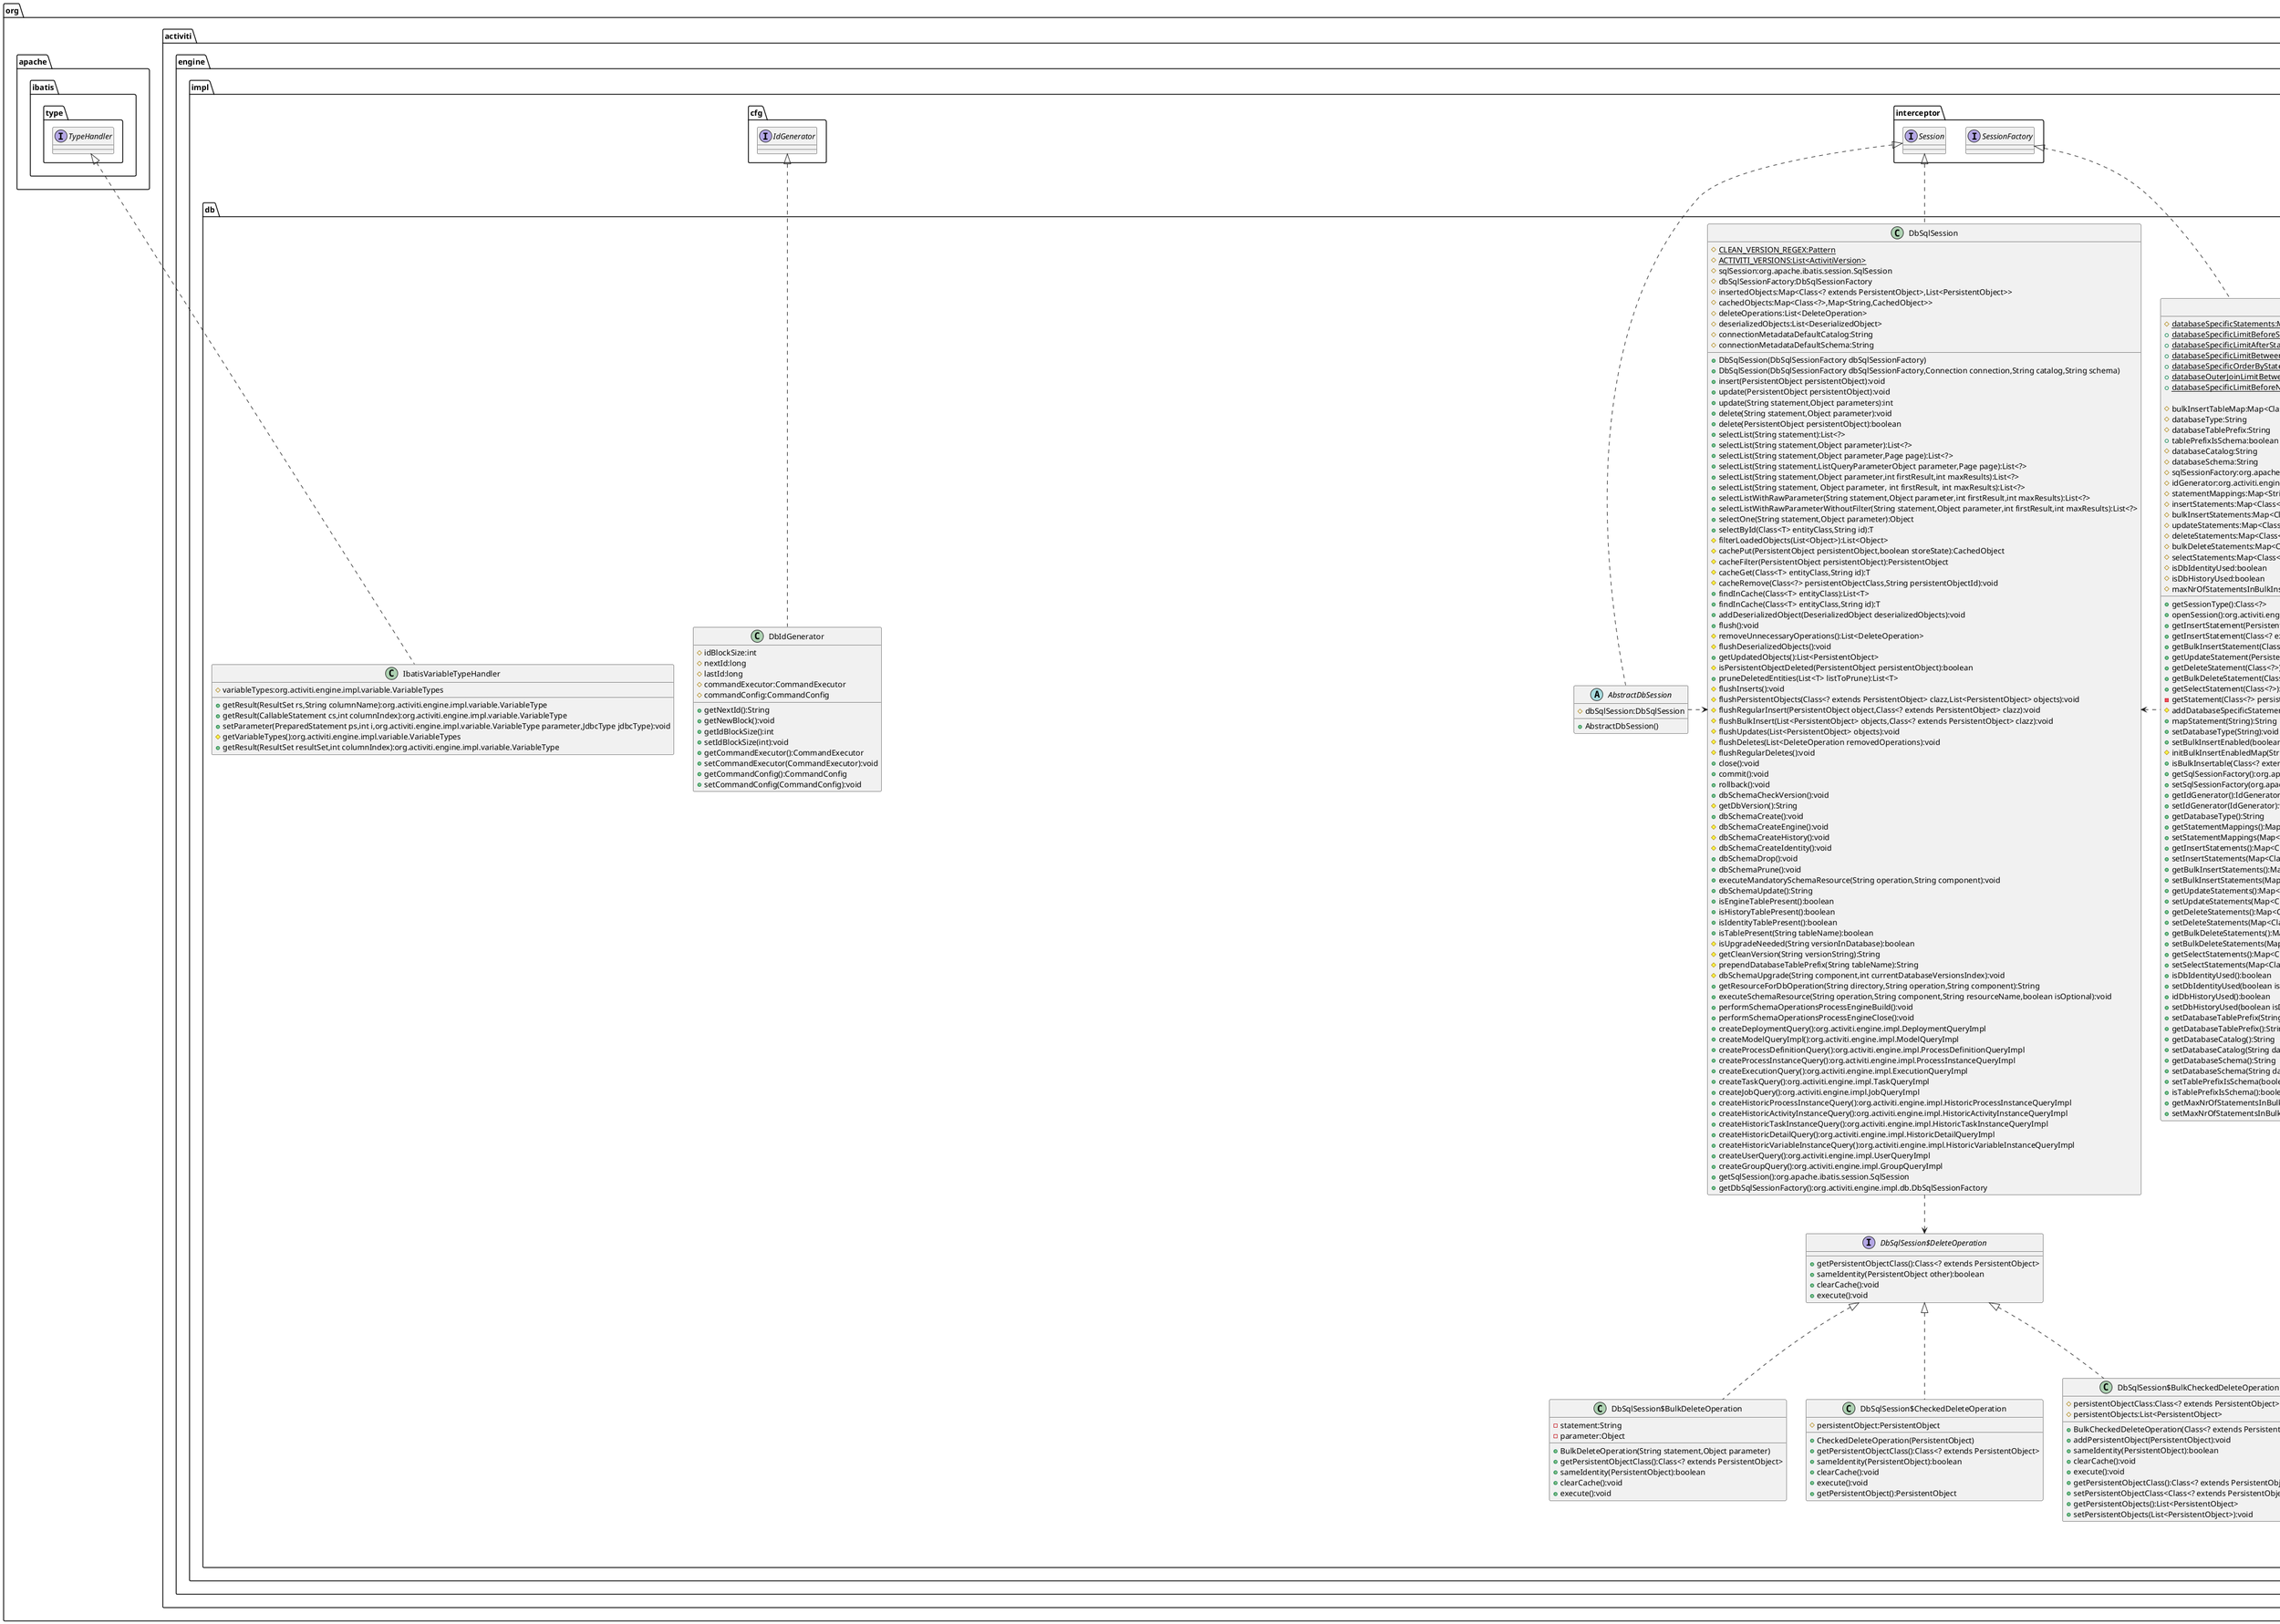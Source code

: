 @startuml
hide @unlinked
package org.activiti.engine.impl.db {

abstract class AbstractDbSession implements org.activiti.engine.impl.interceptor.Session {
    # dbSqlSession:DbSqlSession
    + AbstractDbSession()
}
AbstractDbSession .right.> DbSqlSession

class ActivitiVersion {
    # mainVersion:String
    # alternativeVersionStrings:List<String>
    + ActivitiVersion(String mainVersion)
    + ActivitiVersion(String mainVersion,List<String> alternativeVersionStrings)
    + getMainVersion():String
    + matches(String version):boolean
}
interface BulkDeleteable {}
class DbIdGenerator implements org.activiti.engine.impl.cfg.IdGenerator {
    # idBlockSize:int
    # nextId:long
    # lastId:long
    # commandExecutor:CommandExecutor
    # commandConfig:CommandConfig
    + getNextId():String
    + getNewBlock():void
    + getIdBlockSize():int
    + setIdBlockSize(int):void
    + getCommandExecutor():CommandExecutor
    + setCommandExecutor(CommandExecutor):void
    + getCommandConfig():CommandConfig
    + setCommandConfig(CommandConfig):void
}
class DbSqlSession implements org.activiti.engine.impl.interceptor.Session {
    # {static} CLEAN_VERSION_REGEX:Pattern
    # {static} ACTIVITI_VERSIONS:List<ActivitiVersion>
    # sqlSession:org.apache.ibatis.session.SqlSession
    # dbSqlSessionFactory:DbSqlSessionFactory
    # insertedObjects:Map<Class<? extends PersistentObject>,List<PersistentObject>>
    # cachedObjects:Map<Class<?>,Map<String,CachedObject>>
    # deleteOperations:List<DeleteOperation>
    # deserializedObjects:List<DeserializedObject>
    # connectionMetadataDefaultCatalog:String
    # connectionMetadataDefaultSchema:String
    + DbSqlSession(DbSqlSessionFactory dbSqlSessionFactory)
    + DbSqlSession(DbSqlSessionFactory dbSqlSessionFactory,Connection connection,String catalog,String schema)
    + insert(PersistentObject persistentObject):void
    + update(PersistentObject persistentObject):void
    + update(String statement,Object parameters):int
    + delete(String statement,Object parameter):void
    + delete(PersistentObject persistentObject):boolean
    + selectList(String statement):List<?>
    + selectList(String statement,Object parameter):List<?>
    + selectList(String statement,Object parameter,Page page):List<?>
    + selectList(String statement,ListQueryParameterObject parameter,Page page):List<?>
    + selectList(String statement,Object parameter,int firstResult,int maxResults):List<?>
    + selectList(String statement, Object parameter, int firstResult, int maxResults):List<?>
    + selectListWithRawParameter(String statement,Object parameter,int firstResult,int maxResults):List<?>
    + selectListWithRawParameterWithoutFilter(String statement,Object parameter,int firstResult,int maxResults):List<?>
    + selectOne(String statement,Object parameter):Object
    + selectById(Class<T> entityClass,String id):T
    # filterLoadedObjects(List<Object>):List<Object>
    # cachePut(PersistentObject persistentObject,boolean storeState):CachedObject
    # cacheFilter(PersistentObject persistentObject):PersistentObject
    # cacheGet(Class<T> entityClass,String id):T
    # cacheRemove(Class<?> persistentObjectClass,String persistentObjectId):void
    + findInCache(Class<T> entityClass):List<T>
    + findInCache(Class<T> entityClass,String id):T
    + addDeserializedObject(DeserializedObject deserializedObjects):void
    + flush():void
    # removeUnnecessaryOperations():List<DeleteOperation>
    # flushDeserializedObjects():void
    + getUpdatedObjects():List<PersistentObject>
    # isPersistentObjectDeleted(PersistentObject persistentObject):boolean
    + pruneDeletedEntities(List<T> listToPrune):List<T>
    # flushInserts():void
    # flushPersistentObjects(Class<? extends PersistentObject> clazz,List<PersistentObject> objects):void
    # flushRegularInsert(PersistentObject object,Class<? extends PersistentObject> clazz):void
    # flushBulkInsert(List<PersistentObject> objects,Class<? extends PersistentObject> clazz):void
    # flushUpdates(List<PersistentObject> objects):void
    # flushDeletes(List<DeleteOperation removedOperations):void
    # flushRegularDeletes():void
    + close():void
    + commit():void
    + rollback():void
    + dbSchemaCheckVersion():void
    # getDbVersion():String
    + dbSchemaCreate():void
    # dbSchemaCreateEngine():void
    # dbSchemaCreateHistory():void
    # dbSchemaCreateIdentity():void
    + dbSchemaDrop():void
    + dbSchemaPrune():void
    + executeMandatorySchemaResource(String operation,String component):void
    + dbSchemaUpdate():String
    + isEngineTablePresent():boolean
    + isHistoryTablePresent():boolean
    + isIdentityTablePresent():boolean
    + isTablePresent(String tableName):boolean
    # isUpgradeNeeded(String versionInDatabase):boolean
    # getCleanVersion(String versionString):String
    # prependDatabaseTablePrefix(String tableName):String
    # dbSchemaUpgrade(String component,int currentDatabaseVersionsIndex):void
    + getResourceForDbOperation(String directory,String operation,String component):String
    + executeSchemaResource(String operation,String component,String resourceName,boolean isOptional):void
    + performSchemaOperationsProcessEngineBuild():void
    + performSchemaOperationsProcessEngineClose():void
    + createDeploymentQuery():org.activiti.engine.impl.DeploymentQueryImpl
    + createModelQueryImpl():org.activiti.engine.impl.ModelQueryImpl
    + createProcessDefinitionQuery():org.activiti.engine.impl.ProcessDefinitionQueryImpl
    + createProcessInstanceQuery():org.activiti.engine.impl.ProcessInstanceQueryImpl
    + createExecutionQuery():org.activiti.engine.impl.ExecutionQueryImpl
    + createTaskQuery():org.activiti.engine.impl.TaskQueryImpl
    + createJobQuery():org.activiti.engine.impl.JobQueryImpl
    + createHistoricProcessInstanceQuery():org.activiti.engine.impl.HistoricProcessInstanceQueryImpl
    + createHistoricActivityInstanceQuery():org.activiti.engine.impl.HistoricActivityInstanceQueryImpl
    + createHistoricTaskInstanceQuery():org.activiti.engine.impl.HistoricTaskInstanceQueryImpl
    + createHistoricDetailQuery():org.activiti.engine.impl.HistoricDetailQueryImpl
    + createHistoricVariableInstanceQuery():org.activiti.engine.impl.HistoricVariableInstanceQueryImpl
    + createUserQuery():org.activiti.engine.impl.UserQueryImpl
    + createGroupQuery():org.activiti.engine.impl.GroupQueryImpl
    + getSqlSession():org.apache.ibatis.session.SqlSession
    + getDbSqlSessionFactory():org.activiti.engine.impl.db.DbSqlSessionFactory
}
DbSqlSession ..> DbSqlSession$DeleteOperation


interface DbSqlSession$DeleteOperation {
    + getPersistentObjectClass():Class<? extends PersistentObject>
    + sameIdentity(PersistentObject other):boolean
    + clearCache():void
    + execute():void
}
class DbSqlSession$BulkDeleteOperation implements DbSqlSession$DeleteOperation {
    - statement:String
    - parameter:Object
    + BulkDeleteOperation(String statement,Object parameter)
    + getPersistentObjectClass():Class<? extends PersistentObject>
    + sameIdentity(PersistentObject):boolean
    + clearCache():void
    + execute():void
}
class DbSqlSession$CheckedDeleteOperation implements DbSqlSession$DeleteOperation {
    # persistentObject:PersistentObject
    + CheckedDeleteOperation(PersistentObject)
    + getPersistentObjectClass():Class<? extends PersistentObject>
    + sameIdentity(PersistentObject):boolean
    + clearCache():void
    + execute():void
    + getPersistentObject():PersistentObject
}
class DbSqlSession$BulkCheckedDeleteOperation implements DbSqlSession$DeleteOperation {
    # persistentObjectClass:Class<? extends PersistentObject>
    # persistentObjects:List<PersistentObject>
    + BulkCheckedDeleteOperation(Class<? extends PersistentObject>)
    + addPersistentObject(PersistentObject):void
    + sameIdentity(PersistentObject):boolean
    + clearCache():void
    + execute():void
    + getPersistentObjectClass():Class<? extends PersistentObject>
    + setPersistentObjectClass<Class<? extends PersistentObject>):void
    + getPersistentObjects():List<PersistentObject>
    + setPersistentObjects(List<PersistentObject>):void
}

class DbSqlSessionFactory implements org.activiti.engine.impl.interceptor.SessionFactory {
    # {static} databaseSpecificStatements:Map<String,Map<String,String>>
    + {static} databaseSpecificLimitBeforeStatements:Map<String,String>
    + {static} databaseSpecificLimitAfterStatements:Map<String,String>
    + {static} databaseSpecificLimitBetweenStatements:Map<String,String>
    + {static} databaseSpecificOrderByStatements:Map<String,String>
    + {static} databaseOuterJoinLimitBetweenStatements:Map<String,String>
    + {static} databaseSpecificLimitBeforeNativeQueryStatements:Map<String,String>

    # bulkInsertTableMap:Map<Class<? extends PersistentObject>,Boolean>
    # databaseType:String
    # databaseTablePrefix:String
    + tablePrefixIsSchema:boolean
    # databaseCatalog:String
    # databaseSchema:String
    # sqlSessionFactory:org.apache.ibatis.session.SqlSessionFactory
    # idGenerator:org.activiti.engine.impl.cfg.IdGenerator
    # statementMappings:Map<String,String>
    # insertStatements:Map<Class<?>,String>
    # bulkInsertStatements:Map<Class<?>,String>
    # updateStatements:Map<Class<?>,String>
    # deleteStatements:Map<Class<?>,String>
    # bulkDeleteStatements:Map<Class<?>,String>
    # selectStatements:Map<Class<?>,String>
    # isDbIdentityUsed:boolean
    # isDbHistoryUsed:boolean
    # maxNrOfStatementsInBulkInsert:int

    + getSessionType():Class<?>
    + openSession():org.activiti.engine.impl.interceptor.Session
    + getInsertStatement(PersistentObject):String
    + getInsertStatement(Class<? extends PersistentObject>):String
    + getBulkInsertStatement(Class<? extends PersistentObject>):String
    + getUpdateStatement(PersistentObject):String
    + getDeleteStatement(Class<?>):String
    + getBulkDeleteStatement(Class<?>):String
    + getSelectStatement(Class<?>):String
    - getStatement(Class<?> persistentObjectClass,Map<Class<?>,String> cachedStatements,String prefix):String
    # addDatabaseSpecificStatement(String databaseType,String activitiStatement,String ibatisStatement):void
    + mapStatement(String):String
    + setDatabaseType(String):void
    + setBulkInsertEnabled(boolean isBulkInsertEnabled,String databaseType):void
    # initBulkInsertEnabledMap(String databaseType):void
    + isBulkInsertable(Class<? extends PersistentObject>):boolean
    + getSqlSessionFactory():org.apache.ibatis.session.SqlSessionFactory
    + setSqlSessionFactory(org.apache.ibatis.session.SqlSessionFactory):void
    + getIdGenerator():IdGenerator
    + setIdGenerator(IdGenerator):void
    + getDatabaseType():String
    + getStatementMappings():Map<String,String>
    + setStatementMappings(Map<String,String>):void
    + getInsertStatements():Map<Class<?>,String>
    + setInsertStatements(Map<Class<?>,String>):void
    + getBulkInsertStatements():Map<Class<?>,String>
    + setBulkInsertStatements(Map<Class<?>,String>):void
    + getUpdateStatements():Map<Class<?>,String>
    + setUpdateStatements(Map<Class<?>,String>):void
    + getDeleteStatements():Map<Class<?>,String>
    + setDeleteStatements(Map<Class<?>,String>):void
    + getBulkDeleteStatements():Map<Class<?>,String>
    + setBulkDeleteStatements(Map<Class<?>,String>):void
    + getSelectStatements():Map<Class<?>,String>
    + setSelectStatements(Map<Class<?>,String>):void
    + isDbIdentityUsed():boolean
    + setDbIdentityUsed(boolean isDbIdentityUsed):void
    + idDbHistoryUsed():boolean
    + setDbHistoryUsed(boolean isDbHistoryUsed):void
    + setDatabaseTablePrefix(String databaseTablePrefix):void
    + getDatabaseTablePrefix():String
    + getDatabaseCatalog():String
    + setDatabaseCatalog(String databaseCatalog):void
    + getDatabaseSchema():String
    + setDatabaseSchema(String databaseSchema):void
    + setTablePrefixIsSchema(boolean tablePrefixIsSchema):void
    + isTablePrefixIsSchema():boolean
    + getMaxNrOfStatementsInBulkInsert():int
    + setMaxNrOfStatementsInBulkInsert(int maxNrOfStatementsInBulkInsert):void
}
DbSqlSessionFactory .left.> DbSqlSession
class CachedObject {
    # persistentObject:PersistentObject
    # persistentObjectState:Object
    + CachedObject(PersistentObject persistentObject,boolean storeState)
    + getPersistentObject():PersistentObject
    + getPersistentObjectState():Object
}

class EntityDependencyOrder {
    + {static} DELETE_ORDER:List<Class<? extends PersistentObject>>
    + {static} INSERT_ORDER:List<Class<? extends PersistentObject>>
}
interface HasRevision {
    + setRevision(int)
    + getRevision():int
    + getRevisionNext():int
}
class IbatisVariableTypeHandler implements org.apache.ibatis.type.TypeHandler<org.activiti.engine.impl.variable.VariableType> {
    # variableTypes:org.activiti.engine.impl.variable.VariableTypes
    + getResult(ResultSet rs,String columnName):org.activiti.engine.impl.variable.VariableType
    + getResult(CallableStatement cs,int columnIndex):org.activiti.engine.impl.variable.VariableType
    + setParameter(PreparedStatement ps,int i,org.activiti.engine.impl.variable.VariableType parameter,JdbcType jdbcType):void
    # getVariableTypes():org.activiti.engine.impl.variable.VariableTypes
    + getResult(ResultSet resultSet,int columnIndex):org.activiti.engine.impl.variable.VariableType
}
class IdBlock {
    ~ nextId:long
    ~ lastId:long
    + IdBlock(long nextId,long lastId)
    + getNextId():long
    + getLastId():long
}
class ListQueryParameterObject {
    # maxResults:int
    # firstResult:int
    # parameter:Object
    # databaseType:String

    + ListQueryParameterObject()
    + ListQueryParameterObject(Object parameter,int firstResult,int maxResults)
    + getFirstResult():int
    + getFirstRow():int
    + getLastRow():int
    + getMaxResults():int
    + getParameter():Object
    + setFirstResult(int firstResult):void
    + setMaxResults(int maxResults):void
    + setParameter(Object parameter):void
    + getOrderBy():String
    + getOrderByColumns():String
    + setDatabaseType(String databaseType):void
    + getDatabaseType():String
}

interface PersistentObject {
    + getId():String
    + setId(String)
    + getPersistentState():Object
}

/' package finished '/
}

@enduml